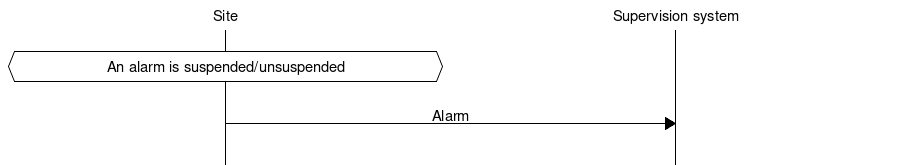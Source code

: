 # MSC for Alarm suspend from site

msc {
  hscale = "1.5", arcgradient = "0";

  site [label="Site"], system [label="Supervision system"];

  |||;
  site abox site [ label = "An alarm is suspended/unsuspended" ];
  |||;
  site=>system [ label = "Alarm" ];
  |||;
}
